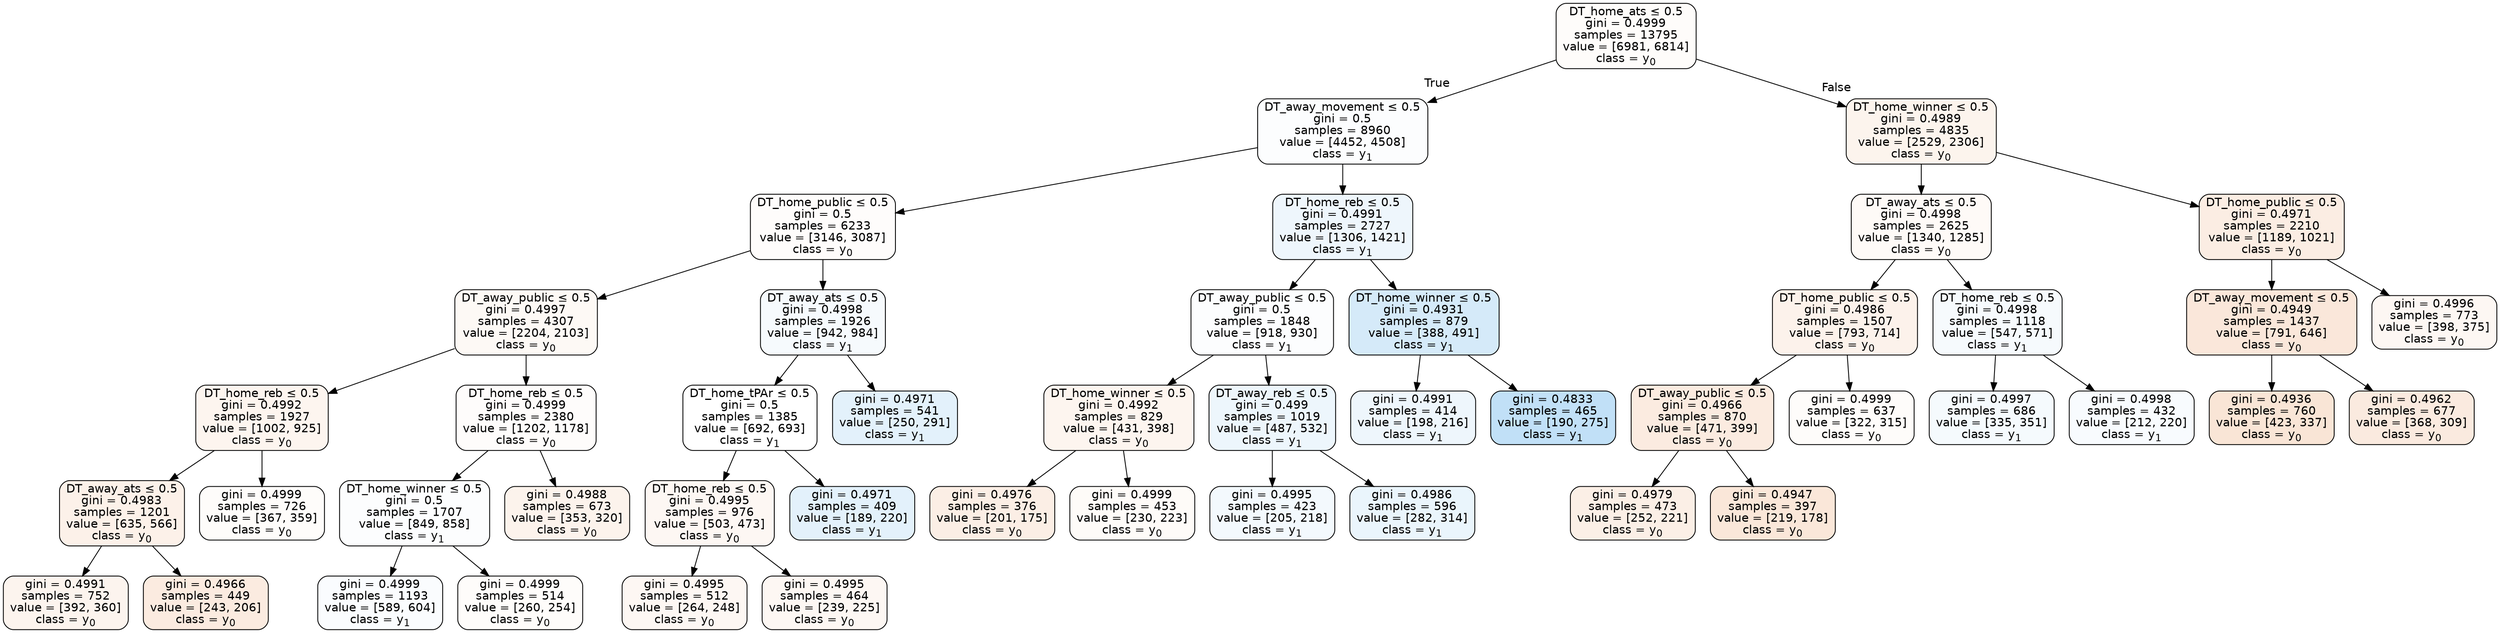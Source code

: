 digraph Tree {
node [shape=box, style="filled, rounded", color="black", fontname=helvetica] ;
edge [fontname=helvetica] ;
0 [label=<DT_home_ats &le; 0.5<br/>gini = 0.4999<br/>samples = 13795<br/>value = [6981, 6814]<br/>class = y<SUB>0</SUB>>, fillcolor="#e5813906"] ;
1 [label=<DT_away_movement &le; 0.5<br/>gini = 0.5<br/>samples = 8960<br/>value = [4452, 4508]<br/>class = y<SUB>1</SUB>>, fillcolor="#399de503"] ;
0 -> 1 [labeldistance=2.5, labelangle=45, headlabel="True"] ;
2 [label=<DT_home_public &le; 0.5<br/>gini = 0.5<br/>samples = 6233<br/>value = [3146, 3087]<br/>class = y<SUB>0</SUB>>, fillcolor="#e5813905"] ;
1 -> 2 ;
3 [label=<DT_away_public &le; 0.5<br/>gini = 0.4997<br/>samples = 4307<br/>value = [2204, 2103]<br/>class = y<SUB>0</SUB>>, fillcolor="#e581390c"] ;
2 -> 3 ;
4 [label=<DT_home_reb &le; 0.5<br/>gini = 0.4992<br/>samples = 1927<br/>value = [1002, 925]<br/>class = y<SUB>0</SUB>>, fillcolor="#e5813914"] ;
3 -> 4 ;
5 [label=<DT_away_ats &le; 0.5<br/>gini = 0.4983<br/>samples = 1201<br/>value = [635, 566]<br/>class = y<SUB>0</SUB>>, fillcolor="#e581391c"] ;
4 -> 5 ;
6 [label=<gini = 0.4991<br/>samples = 752<br/>value = [392, 360]<br/>class = y<SUB>0</SUB>>, fillcolor="#e5813915"] ;
5 -> 6 ;
7 [label=<gini = 0.4966<br/>samples = 449<br/>value = [243, 206]<br/>class = y<SUB>0</SUB>>, fillcolor="#e5813927"] ;
5 -> 7 ;
8 [label=<gini = 0.4999<br/>samples = 726<br/>value = [367, 359]<br/>class = y<SUB>0</SUB>>, fillcolor="#e5813906"] ;
4 -> 8 ;
9 [label=<DT_home_reb &le; 0.5<br/>gini = 0.4999<br/>samples = 2380<br/>value = [1202, 1178]<br/>class = y<SUB>0</SUB>>, fillcolor="#e5813905"] ;
3 -> 9 ;
10 [label=<DT_home_winner &le; 0.5<br/>gini = 0.5<br/>samples = 1707<br/>value = [849, 858]<br/>class = y<SUB>1</SUB>>, fillcolor="#399de503"] ;
9 -> 10 ;
11 [label=<gini = 0.4999<br/>samples = 1193<br/>value = [589, 604]<br/>class = y<SUB>1</SUB>>, fillcolor="#399de506"] ;
10 -> 11 ;
12 [label=<gini = 0.4999<br/>samples = 514<br/>value = [260, 254]<br/>class = y<SUB>0</SUB>>, fillcolor="#e5813906"] ;
10 -> 12 ;
13 [label=<gini = 0.4988<br/>samples = 673<br/>value = [353, 320]<br/>class = y<SUB>0</SUB>>, fillcolor="#e5813918"] ;
9 -> 13 ;
14 [label=<DT_away_ats &le; 0.5<br/>gini = 0.4998<br/>samples = 1926<br/>value = [942, 984]<br/>class = y<SUB>1</SUB>>, fillcolor="#399de50b"] ;
2 -> 14 ;
15 [label=<DT_home_tPAr &le; 0.5<br/>gini = 0.5<br/>samples = 1385<br/>value = [692, 693]<br/>class = y<SUB>1</SUB>>, fillcolor="#399de500"] ;
14 -> 15 ;
16 [label=<DT_home_reb &le; 0.5<br/>gini = 0.4995<br/>samples = 976<br/>value = [503, 473]<br/>class = y<SUB>0</SUB>>, fillcolor="#e581390f"] ;
15 -> 16 ;
17 [label=<gini = 0.4995<br/>samples = 512<br/>value = [264, 248]<br/>class = y<SUB>0</SUB>>, fillcolor="#e581390f"] ;
16 -> 17 ;
18 [label=<gini = 0.4995<br/>samples = 464<br/>value = [239, 225]<br/>class = y<SUB>0</SUB>>, fillcolor="#e581390f"] ;
16 -> 18 ;
19 [label=<gini = 0.4971<br/>samples = 409<br/>value = [189, 220]<br/>class = y<SUB>1</SUB>>, fillcolor="#399de524"] ;
15 -> 19 ;
20 [label=<gini = 0.4971<br/>samples = 541<br/>value = [250, 291]<br/>class = y<SUB>1</SUB>>, fillcolor="#399de524"] ;
14 -> 20 ;
21 [label=<DT_home_reb &le; 0.5<br/>gini = 0.4991<br/>samples = 2727<br/>value = [1306, 1421]<br/>class = y<SUB>1</SUB>>, fillcolor="#399de515"] ;
1 -> 21 ;
22 [label=<DT_away_public &le; 0.5<br/>gini = 0.5<br/>samples = 1848<br/>value = [918, 930]<br/>class = y<SUB>1</SUB>>, fillcolor="#399de503"] ;
21 -> 22 ;
23 [label=<DT_home_winner &le; 0.5<br/>gini = 0.4992<br/>samples = 829<br/>value = [431, 398]<br/>class = y<SUB>0</SUB>>, fillcolor="#e5813914"] ;
22 -> 23 ;
24 [label=<gini = 0.4976<br/>samples = 376<br/>value = [201, 175]<br/>class = y<SUB>0</SUB>>, fillcolor="#e5813921"] ;
23 -> 24 ;
25 [label=<gini = 0.4999<br/>samples = 453<br/>value = [230, 223]<br/>class = y<SUB>0</SUB>>, fillcolor="#e5813908"] ;
23 -> 25 ;
26 [label=<DT_away_reb &le; 0.5<br/>gini = 0.499<br/>samples = 1019<br/>value = [487, 532]<br/>class = y<SUB>1</SUB>>, fillcolor="#399de516"] ;
22 -> 26 ;
27 [label=<gini = 0.4995<br/>samples = 423<br/>value = [205, 218]<br/>class = y<SUB>1</SUB>>, fillcolor="#399de50f"] ;
26 -> 27 ;
28 [label=<gini = 0.4986<br/>samples = 596<br/>value = [282, 314]<br/>class = y<SUB>1</SUB>>, fillcolor="#399de51a"] ;
26 -> 28 ;
29 [label=<DT_home_winner &le; 0.5<br/>gini = 0.4931<br/>samples = 879<br/>value = [388, 491]<br/>class = y<SUB>1</SUB>>, fillcolor="#399de535"] ;
21 -> 29 ;
30 [label=<gini = 0.4991<br/>samples = 414<br/>value = [198, 216]<br/>class = y<SUB>1</SUB>>, fillcolor="#399de515"] ;
29 -> 30 ;
31 [label=<gini = 0.4833<br/>samples = 465<br/>value = [190, 275]<br/>class = y<SUB>1</SUB>>, fillcolor="#399de54f"] ;
29 -> 31 ;
32 [label=<DT_home_winner &le; 0.5<br/>gini = 0.4989<br/>samples = 4835<br/>value = [2529, 2306]<br/>class = y<SUB>0</SUB>>, fillcolor="#e5813916"] ;
0 -> 32 [labeldistance=2.5, labelangle=-45, headlabel="False"] ;
33 [label=<DT_away_ats &le; 0.5<br/>gini = 0.4998<br/>samples = 2625<br/>value = [1340, 1285]<br/>class = y<SUB>0</SUB>>, fillcolor="#e581390a"] ;
32 -> 33 ;
34 [label=<DT_home_public &le; 0.5<br/>gini = 0.4986<br/>samples = 1507<br/>value = [793, 714]<br/>class = y<SUB>0</SUB>>, fillcolor="#e5813919"] ;
33 -> 34 ;
35 [label=<DT_away_public &le; 0.5<br/>gini = 0.4966<br/>samples = 870<br/>value = [471, 399]<br/>class = y<SUB>0</SUB>>, fillcolor="#e5813927"] ;
34 -> 35 ;
36 [label=<gini = 0.4979<br/>samples = 473<br/>value = [252, 221]<br/>class = y<SUB>0</SUB>>, fillcolor="#e581391f"] ;
35 -> 36 ;
37 [label=<gini = 0.4947<br/>samples = 397<br/>value = [219, 178]<br/>class = y<SUB>0</SUB>>, fillcolor="#e5813930"] ;
35 -> 37 ;
38 [label=<gini = 0.4999<br/>samples = 637<br/>value = [322, 315]<br/>class = y<SUB>0</SUB>>, fillcolor="#e5813906"] ;
34 -> 38 ;
39 [label=<DT_home_reb &le; 0.5<br/>gini = 0.4998<br/>samples = 1118<br/>value = [547, 571]<br/>class = y<SUB>1</SUB>>, fillcolor="#399de50b"] ;
33 -> 39 ;
40 [label=<gini = 0.4997<br/>samples = 686<br/>value = [335, 351]<br/>class = y<SUB>1</SUB>>, fillcolor="#399de50c"] ;
39 -> 40 ;
41 [label=<gini = 0.4998<br/>samples = 432<br/>value = [212, 220]<br/>class = y<SUB>1</SUB>>, fillcolor="#399de509"] ;
39 -> 41 ;
42 [label=<DT_home_public &le; 0.5<br/>gini = 0.4971<br/>samples = 2210<br/>value = [1189, 1021]<br/>class = y<SUB>0</SUB>>, fillcolor="#e5813924"] ;
32 -> 42 ;
43 [label=<DT_away_movement &le; 0.5<br/>gini = 0.4949<br/>samples = 1437<br/>value = [791, 646]<br/>class = y<SUB>0</SUB>>, fillcolor="#e581392f"] ;
42 -> 43 ;
44 [label=<gini = 0.4936<br/>samples = 760<br/>value = [423, 337]<br/>class = y<SUB>0</SUB>>, fillcolor="#e5813934"] ;
43 -> 44 ;
45 [label=<gini = 0.4962<br/>samples = 677<br/>value = [368, 309]<br/>class = y<SUB>0</SUB>>, fillcolor="#e5813929"] ;
43 -> 45 ;
46 [label=<gini = 0.4996<br/>samples = 773<br/>value = [398, 375]<br/>class = y<SUB>0</SUB>>, fillcolor="#e581390f"] ;
42 -> 46 ;
}
